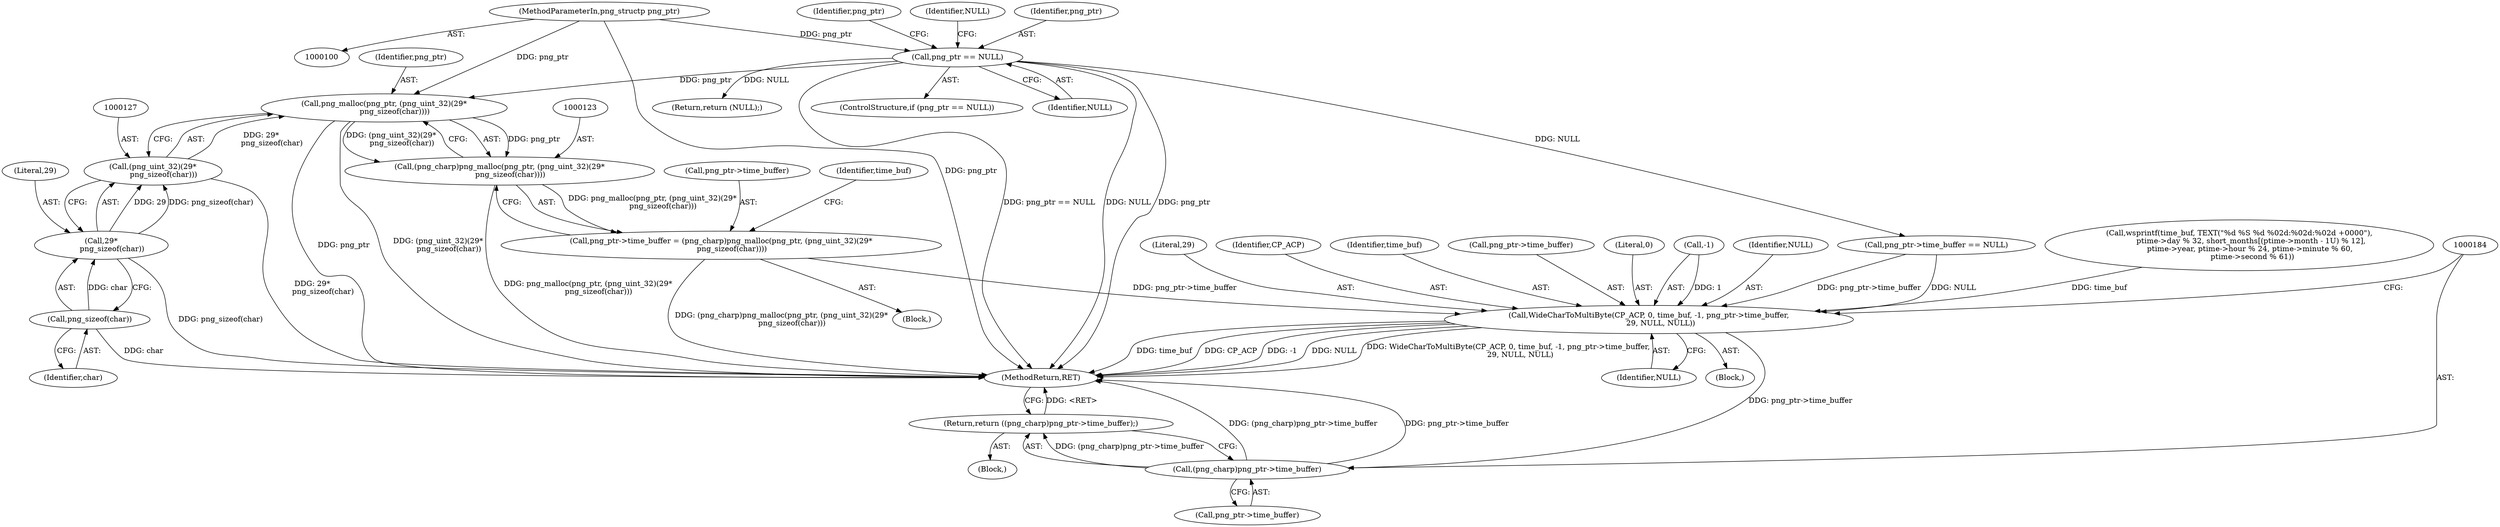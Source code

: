 digraph "0_Chrome_7f3d85b096f66870a15b37c2f40b219b2e292693@API" {
"1000124" [label="(Call,png_malloc(png_ptr, (png_uint_32)(29*\n         png_sizeof(char))))"];
"1000106" [label="(Call,png_ptr == NULL)"];
"1000101" [label="(MethodParameterIn,png_structp png_ptr)"];
"1000126" [label="(Call,(png_uint_32)(29*\n         png_sizeof(char)))"];
"1000128" [label="(Call,29*\n         png_sizeof(char))"];
"1000130" [label="(Call,png_sizeof(char))"];
"1000122" [label="(Call,(png_charp)png_malloc(png_ptr, (png_uint_32)(29*\n         png_sizeof(char))))"];
"1000118" [label="(Call,png_ptr->time_buffer = (png_charp)png_malloc(png_ptr, (png_uint_32)(29*\n         png_sizeof(char))))"];
"1000170" [label="(Call,WideCharToMultiByte(CP_ACP, 0, time_buf, -1, png_ptr->time_buffer,\n          29, NULL, NULL))"];
"1000183" [label="(Call,(png_charp)png_ptr->time_buffer)"];
"1000182" [label="(Return,return ((png_charp)png_ptr->time_buffer);)"];
"1000101" [label="(MethodParameterIn,png_structp png_ptr)"];
"1000180" [label="(Identifier,NULL)"];
"1000117" [label="(Block,)"];
"1000119" [label="(Call,png_ptr->time_buffer)"];
"1000105" [label="(ControlStructure,if (png_ptr == NULL))"];
"1000183" [label="(Call,(png_charp)png_ptr->time_buffer)"];
"1000110" [label="(Identifier,NULL)"];
"1000103" [label="(Block,)"];
"1000108" [label="(Identifier,NULL)"];
"1000118" [label="(Call,png_ptr->time_buffer = (png_charp)png_malloc(png_ptr, (png_uint_32)(29*\n         png_sizeof(char))))"];
"1000173" [label="(Identifier,time_buf)"];
"1000170" [label="(Call,WideCharToMultiByte(CP_ACP, 0, time_buf, -1, png_ptr->time_buffer,\n          29, NULL, NULL))"];
"1000129" [label="(Literal,29)"];
"1000135" [label="(Identifier,time_buf)"];
"1000176" [label="(Call,png_ptr->time_buffer)"];
"1000172" [label="(Literal,0)"];
"1000174" [label="(Call,-1)"];
"1000106" [label="(Call,png_ptr == NULL)"];
"1000112" [label="(Call,png_ptr->time_buffer == NULL)"];
"1000131" [label="(Identifier,char)"];
"1000185" [label="(Call,png_ptr->time_buffer)"];
"1000107" [label="(Identifier,png_ptr)"];
"1000134" [label="(Call,wsprintf(time_buf, TEXT(\"%d %S %d %02d:%02d:%02d +0000\"),\n          ptime->day % 32, short_months[(ptime->month - 1U) % 12],\n         ptime->year, ptime->hour % 24, ptime->minute % 60,\n           ptime->second % 61))"];
"1000122" [label="(Call,(png_charp)png_malloc(png_ptr, (png_uint_32)(29*\n         png_sizeof(char))))"];
"1000128" [label="(Call,29*\n         png_sizeof(char))"];
"1000126" [label="(Call,(png_uint_32)(29*\n         png_sizeof(char)))"];
"1000125" [label="(Identifier,png_ptr)"];
"1000132" [label="(Block,)"];
"1000114" [label="(Identifier,png_ptr)"];
"1000179" [label="(Literal,29)"];
"1000171" [label="(Identifier,CP_ACP)"];
"1000188" [label="(MethodReturn,RET)"];
"1000130" [label="(Call,png_sizeof(char))"];
"1000181" [label="(Identifier,NULL)"];
"1000182" [label="(Return,return ((png_charp)png_ptr->time_buffer);)"];
"1000109" [label="(Return,return (NULL);)"];
"1000124" [label="(Call,png_malloc(png_ptr, (png_uint_32)(29*\n         png_sizeof(char))))"];
"1000124" -> "1000122"  [label="AST: "];
"1000124" -> "1000126"  [label="CFG: "];
"1000125" -> "1000124"  [label="AST: "];
"1000126" -> "1000124"  [label="AST: "];
"1000122" -> "1000124"  [label="CFG: "];
"1000124" -> "1000188"  [label="DDG: png_ptr"];
"1000124" -> "1000188"  [label="DDG: (png_uint_32)(29*\n         png_sizeof(char))"];
"1000124" -> "1000122"  [label="DDG: png_ptr"];
"1000124" -> "1000122"  [label="DDG: (png_uint_32)(29*\n         png_sizeof(char))"];
"1000106" -> "1000124"  [label="DDG: png_ptr"];
"1000101" -> "1000124"  [label="DDG: png_ptr"];
"1000126" -> "1000124"  [label="DDG: 29*\n         png_sizeof(char)"];
"1000106" -> "1000105"  [label="AST: "];
"1000106" -> "1000108"  [label="CFG: "];
"1000107" -> "1000106"  [label="AST: "];
"1000108" -> "1000106"  [label="AST: "];
"1000110" -> "1000106"  [label="CFG: "];
"1000114" -> "1000106"  [label="CFG: "];
"1000106" -> "1000188"  [label="DDG: NULL"];
"1000106" -> "1000188"  [label="DDG: png_ptr"];
"1000106" -> "1000188"  [label="DDG: png_ptr == NULL"];
"1000101" -> "1000106"  [label="DDG: png_ptr"];
"1000106" -> "1000109"  [label="DDG: NULL"];
"1000106" -> "1000112"  [label="DDG: NULL"];
"1000101" -> "1000100"  [label="AST: "];
"1000101" -> "1000188"  [label="DDG: png_ptr"];
"1000126" -> "1000128"  [label="CFG: "];
"1000127" -> "1000126"  [label="AST: "];
"1000128" -> "1000126"  [label="AST: "];
"1000126" -> "1000188"  [label="DDG: 29*\n         png_sizeof(char)"];
"1000128" -> "1000126"  [label="DDG: 29"];
"1000128" -> "1000126"  [label="DDG: png_sizeof(char)"];
"1000128" -> "1000130"  [label="CFG: "];
"1000129" -> "1000128"  [label="AST: "];
"1000130" -> "1000128"  [label="AST: "];
"1000128" -> "1000188"  [label="DDG: png_sizeof(char)"];
"1000130" -> "1000128"  [label="DDG: char"];
"1000130" -> "1000131"  [label="CFG: "];
"1000131" -> "1000130"  [label="AST: "];
"1000130" -> "1000188"  [label="DDG: char"];
"1000122" -> "1000118"  [label="AST: "];
"1000123" -> "1000122"  [label="AST: "];
"1000118" -> "1000122"  [label="CFG: "];
"1000122" -> "1000188"  [label="DDG: png_malloc(png_ptr, (png_uint_32)(29*\n         png_sizeof(char)))"];
"1000122" -> "1000118"  [label="DDG: png_malloc(png_ptr, (png_uint_32)(29*\n         png_sizeof(char)))"];
"1000118" -> "1000117"  [label="AST: "];
"1000119" -> "1000118"  [label="AST: "];
"1000135" -> "1000118"  [label="CFG: "];
"1000118" -> "1000188"  [label="DDG: (png_charp)png_malloc(png_ptr, (png_uint_32)(29*\n         png_sizeof(char)))"];
"1000118" -> "1000170"  [label="DDG: png_ptr->time_buffer"];
"1000170" -> "1000132"  [label="AST: "];
"1000170" -> "1000181"  [label="CFG: "];
"1000171" -> "1000170"  [label="AST: "];
"1000172" -> "1000170"  [label="AST: "];
"1000173" -> "1000170"  [label="AST: "];
"1000174" -> "1000170"  [label="AST: "];
"1000176" -> "1000170"  [label="AST: "];
"1000179" -> "1000170"  [label="AST: "];
"1000180" -> "1000170"  [label="AST: "];
"1000181" -> "1000170"  [label="AST: "];
"1000184" -> "1000170"  [label="CFG: "];
"1000170" -> "1000188"  [label="DDG: NULL"];
"1000170" -> "1000188"  [label="DDG: WideCharToMultiByte(CP_ACP, 0, time_buf, -1, png_ptr->time_buffer,\n          29, NULL, NULL)"];
"1000170" -> "1000188"  [label="DDG: time_buf"];
"1000170" -> "1000188"  [label="DDG: CP_ACP"];
"1000170" -> "1000188"  [label="DDG: -1"];
"1000134" -> "1000170"  [label="DDG: time_buf"];
"1000174" -> "1000170"  [label="DDG: 1"];
"1000112" -> "1000170"  [label="DDG: png_ptr->time_buffer"];
"1000112" -> "1000170"  [label="DDG: NULL"];
"1000170" -> "1000183"  [label="DDG: png_ptr->time_buffer"];
"1000183" -> "1000182"  [label="AST: "];
"1000183" -> "1000185"  [label="CFG: "];
"1000184" -> "1000183"  [label="AST: "];
"1000185" -> "1000183"  [label="AST: "];
"1000182" -> "1000183"  [label="CFG: "];
"1000183" -> "1000188"  [label="DDG: png_ptr->time_buffer"];
"1000183" -> "1000188"  [label="DDG: (png_charp)png_ptr->time_buffer"];
"1000183" -> "1000182"  [label="DDG: (png_charp)png_ptr->time_buffer"];
"1000182" -> "1000103"  [label="AST: "];
"1000188" -> "1000182"  [label="CFG: "];
"1000182" -> "1000188"  [label="DDG: <RET>"];
}
